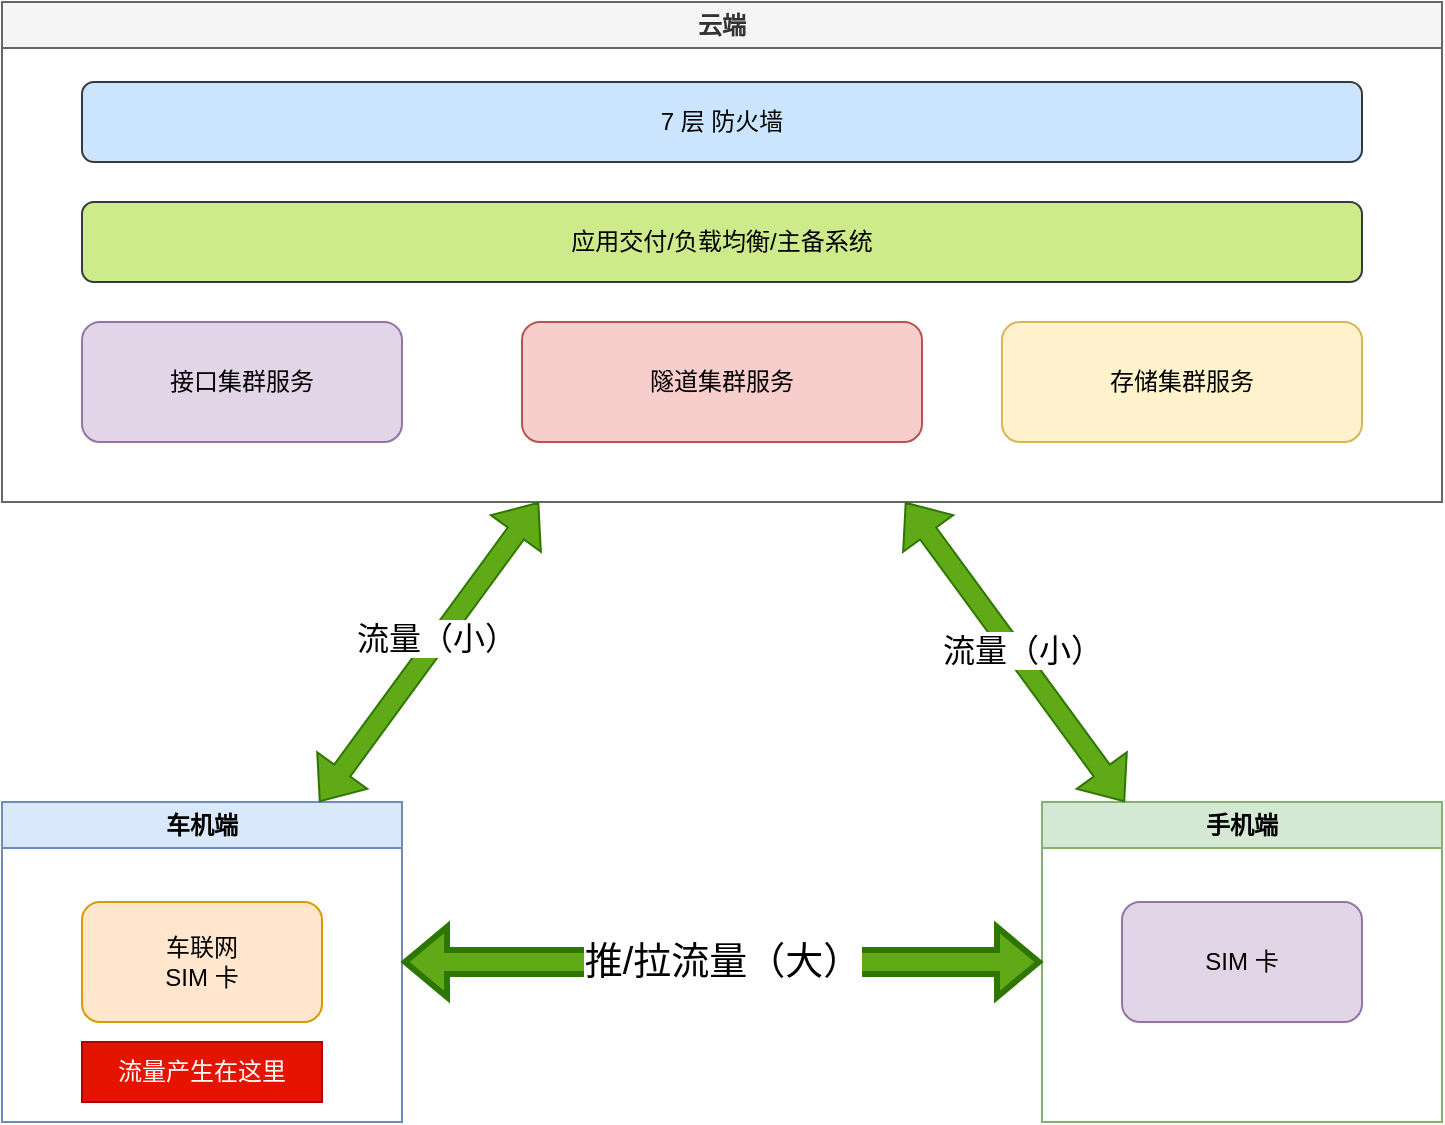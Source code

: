 <mxfile version="26.0.9">
  <diagram name="第 1 页" id="fpHD9T_Mq18FS3PONnbd">
    <mxGraphModel dx="893" dy="593" grid="1" gridSize="10" guides="1" tooltips="1" connect="1" arrows="1" fold="1" page="1" pageScale="1" pageWidth="827" pageHeight="1169" math="0" shadow="0">
      <root>
        <mxCell id="0" />
        <mxCell id="1" parent="0" />
        <mxCell id="cqegT2ZHzq0yQM9nUgfl-1" value="车机端" style="swimlane;whiteSpace=wrap;html=1;fillColor=#dae8fc;strokeColor=#6c8ebf;" vertex="1" parent="1">
          <mxGeometry x="40" y="440" width="200" height="160" as="geometry" />
        </mxCell>
        <mxCell id="cqegT2ZHzq0yQM9nUgfl-2" value="车联网&lt;div&gt;SIM 卡&lt;/div&gt;" style="rounded=1;whiteSpace=wrap;html=1;fillColor=#ffe6cc;strokeColor=#d79b00;" vertex="1" parent="cqegT2ZHzq0yQM9nUgfl-1">
          <mxGeometry x="40" y="50" width="120" height="60" as="geometry" />
        </mxCell>
        <mxCell id="cqegT2ZHzq0yQM9nUgfl-17" value="流量产生在这里" style="text;html=1;align=center;verticalAlign=middle;whiteSpace=wrap;rounded=0;fillColor=#e51400;fontColor=#ffffff;strokeColor=#B20000;" vertex="1" parent="cqegT2ZHzq0yQM9nUgfl-1">
          <mxGeometry x="40" y="120" width="120" height="30" as="geometry" />
        </mxCell>
        <mxCell id="cqegT2ZHzq0yQM9nUgfl-3" value="云端" style="swimlane;whiteSpace=wrap;html=1;fillColor=#f5f5f5;fontColor=#333333;strokeColor=#666666;" vertex="1" parent="1">
          <mxGeometry x="40" y="40" width="720" height="250" as="geometry" />
        </mxCell>
        <mxCell id="cqegT2ZHzq0yQM9nUgfl-4" value="接口集群服务" style="rounded=1;whiteSpace=wrap;html=1;fillColor=#e1d5e7;strokeColor=#9673a6;" vertex="1" parent="cqegT2ZHzq0yQM9nUgfl-3">
          <mxGeometry x="40" y="160" width="160" height="60" as="geometry" />
        </mxCell>
        <mxCell id="cqegT2ZHzq0yQM9nUgfl-5" value="隧道集群服务" style="rounded=1;whiteSpace=wrap;html=1;fillColor=#f8cecc;strokeColor=#b85450;" vertex="1" parent="cqegT2ZHzq0yQM9nUgfl-3">
          <mxGeometry x="260" y="160" width="200" height="60" as="geometry" />
        </mxCell>
        <mxCell id="cqegT2ZHzq0yQM9nUgfl-6" value="存储集群服务" style="rounded=1;whiteSpace=wrap;html=1;fillColor=#fff2cc;strokeColor=#d6b656;" vertex="1" parent="cqegT2ZHzq0yQM9nUgfl-3">
          <mxGeometry x="500" y="160" width="180" height="60" as="geometry" />
        </mxCell>
        <mxCell id="cqegT2ZHzq0yQM9nUgfl-7" value="7 层 防火墙" style="rounded=1;whiteSpace=wrap;html=1;fillColor=#cce5ff;strokeColor=#36393d;" vertex="1" parent="cqegT2ZHzq0yQM9nUgfl-3">
          <mxGeometry x="40" y="40" width="640" height="40" as="geometry" />
        </mxCell>
        <mxCell id="cqegT2ZHzq0yQM9nUgfl-8" value="应用交付/负载均衡/主备系统" style="rounded=1;whiteSpace=wrap;html=1;fillColor=#cdeb8b;strokeColor=#36393d;" vertex="1" parent="cqegT2ZHzq0yQM9nUgfl-3">
          <mxGeometry x="40" y="100" width="640" height="40" as="geometry" />
        </mxCell>
        <mxCell id="cqegT2ZHzq0yQM9nUgfl-9" value="手机端" style="swimlane;whiteSpace=wrap;html=1;fillColor=#d5e8d4;strokeColor=#82b366;startSize=23;" vertex="1" parent="1">
          <mxGeometry x="560" y="440" width="200" height="160" as="geometry" />
        </mxCell>
        <mxCell id="cqegT2ZHzq0yQM9nUgfl-10" value="&lt;div&gt;SIM 卡&lt;/div&gt;" style="rounded=1;whiteSpace=wrap;html=1;fillColor=#e1d5e7;strokeColor=#9673a6;" vertex="1" parent="cqegT2ZHzq0yQM9nUgfl-9">
          <mxGeometry x="40" y="50" width="120" height="60" as="geometry" />
        </mxCell>
        <mxCell id="cqegT2ZHzq0yQM9nUgfl-11" value="" style="shape=flexArrow;endArrow=classic;startArrow=classic;html=1;rounded=0;fillColor=#60a917;strokeColor=#2D7600;" edge="1" parent="1" source="cqegT2ZHzq0yQM9nUgfl-1" target="cqegT2ZHzq0yQM9nUgfl-3">
          <mxGeometry width="100" height="100" relative="1" as="geometry">
            <mxPoint x="150" y="500" as="sourcePoint" />
            <mxPoint x="250" y="400" as="targetPoint" />
          </mxGeometry>
        </mxCell>
        <mxCell id="cqegT2ZHzq0yQM9nUgfl-14" value="流量（小）" style="edgeLabel;html=1;align=center;verticalAlign=middle;resizable=0;points=[];fontSize=16;" vertex="1" connectable="0" parent="cqegT2ZHzq0yQM9nUgfl-11">
          <mxGeometry x="0.087" y="2" relative="1" as="geometry">
            <mxPoint as="offset" />
          </mxGeometry>
        </mxCell>
        <mxCell id="cqegT2ZHzq0yQM9nUgfl-12" value="" style="shape=flexArrow;endArrow=classic;startArrow=classic;html=1;rounded=0;fillColor=#60a917;strokeColor=#2D7600;" edge="1" parent="1" source="cqegT2ZHzq0yQM9nUgfl-9" target="cqegT2ZHzq0yQM9nUgfl-3">
          <mxGeometry width="100" height="100" relative="1" as="geometry">
            <mxPoint x="460" y="440" as="sourcePoint" />
            <mxPoint x="560" y="340" as="targetPoint" />
          </mxGeometry>
        </mxCell>
        <mxCell id="cqegT2ZHzq0yQM9nUgfl-15" value="流量（小）" style="edgeLabel;html=1;align=center;verticalAlign=middle;resizable=0;points=[];fontSize=16;" vertex="1" connectable="0" parent="cqegT2ZHzq0yQM9nUgfl-12">
          <mxGeometry x="-0.008" y="-3" relative="1" as="geometry">
            <mxPoint as="offset" />
          </mxGeometry>
        </mxCell>
        <mxCell id="cqegT2ZHzq0yQM9nUgfl-13" value="" style="shape=flexArrow;endArrow=classic;startArrow=classic;html=1;rounded=0;fillColor=#60a917;strokeColor=#2D7600;strokeWidth=3;" edge="1" parent="1" source="cqegT2ZHzq0yQM9nUgfl-1" target="cqegT2ZHzq0yQM9nUgfl-9">
          <mxGeometry width="100" height="100" relative="1" as="geometry">
            <mxPoint x="250" y="590" as="sourcePoint" />
            <mxPoint x="350" y="490" as="targetPoint" />
          </mxGeometry>
        </mxCell>
        <mxCell id="cqegT2ZHzq0yQM9nUgfl-16" value="推/拉流量（大）" style="edgeLabel;html=1;align=center;verticalAlign=middle;resizable=0;points=[];fontSize=19;" vertex="1" connectable="0" parent="cqegT2ZHzq0yQM9nUgfl-13">
          <mxGeometry x="-0.01" y="4" relative="1" as="geometry">
            <mxPoint x="1" y="4" as="offset" />
          </mxGeometry>
        </mxCell>
      </root>
    </mxGraphModel>
  </diagram>
</mxfile>
